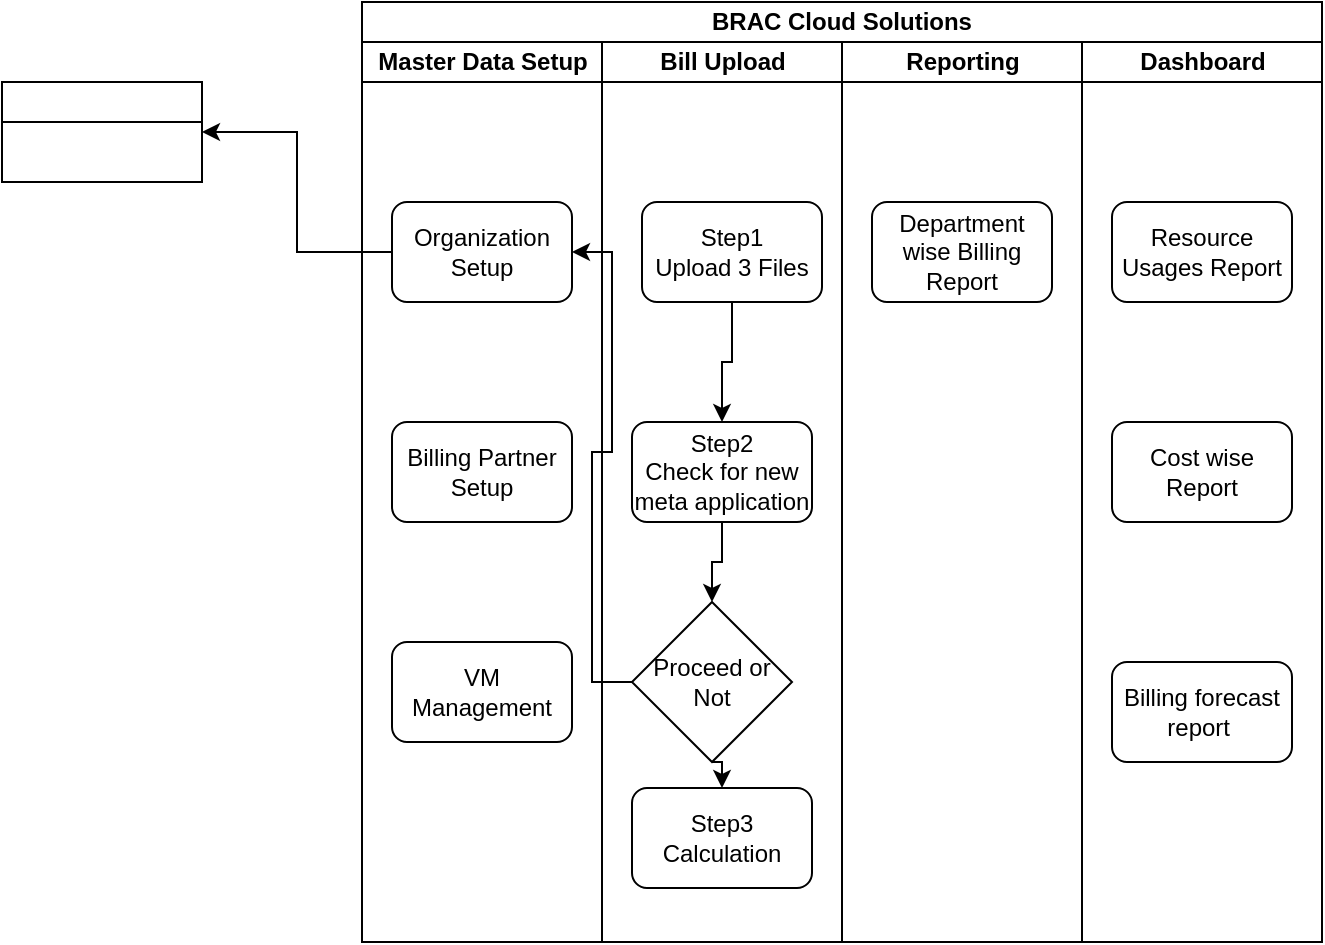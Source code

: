 <mxfile version="24.9.1">
  <diagram name="Page-1" id="Iwcb6CgbbryZW0hVcmBh">
    <mxGraphModel dx="875" dy="544" grid="1" gridSize="10" guides="1" tooltips="1" connect="1" arrows="1" fold="1" page="1" pageScale="1" pageWidth="850" pageHeight="1100" math="0" shadow="0">
      <root>
        <mxCell id="0" />
        <mxCell id="1" parent="0" />
        <mxCell id="6ETel4mcx1zIXjCM35hC-1" value="BRAC Cloud Solutions" style="swimlane;html=1;childLayout=stackLayout;resizeParent=1;resizeParentMax=0;startSize=20;whiteSpace=wrap;" vertex="1" parent="1">
          <mxGeometry x="240" y="110" width="480" height="470" as="geometry" />
        </mxCell>
        <mxCell id="6ETel4mcx1zIXjCM35hC-2" value="Master Data Setup" style="swimlane;html=1;startSize=20;" vertex="1" parent="6ETel4mcx1zIXjCM35hC-1">
          <mxGeometry y="20" width="120" height="450" as="geometry" />
        </mxCell>
        <mxCell id="6ETel4mcx1zIXjCM35hC-24" value="Organization Setup" style="rounded=1;whiteSpace=wrap;html=1;" vertex="1" parent="6ETel4mcx1zIXjCM35hC-2">
          <mxGeometry x="15" y="80" width="90" height="50" as="geometry" />
        </mxCell>
        <mxCell id="6ETel4mcx1zIXjCM35hC-25" value="Billing Partner Setup" style="rounded=1;whiteSpace=wrap;html=1;" vertex="1" parent="6ETel4mcx1zIXjCM35hC-2">
          <mxGeometry x="15" y="190" width="90" height="50" as="geometry" />
        </mxCell>
        <mxCell id="6ETel4mcx1zIXjCM35hC-29" value="VM Management" style="rounded=1;whiteSpace=wrap;html=1;" vertex="1" parent="6ETel4mcx1zIXjCM35hC-2">
          <mxGeometry x="15" y="300" width="90" height="50" as="geometry" />
        </mxCell>
        <mxCell id="6ETel4mcx1zIXjCM35hC-3" value="Bill Upload" style="swimlane;html=1;startSize=20;" vertex="1" parent="6ETel4mcx1zIXjCM35hC-1">
          <mxGeometry x="120" y="20" width="120" height="450" as="geometry" />
        </mxCell>
        <mxCell id="6ETel4mcx1zIXjCM35hC-36" style="edgeStyle=orthogonalEdgeStyle;rounded=0;orthogonalLoop=1;jettySize=auto;html=1;exitX=0.5;exitY=1;exitDx=0;exitDy=0;entryX=0.5;entryY=0;entryDx=0;entryDy=0;" edge="1" parent="6ETel4mcx1zIXjCM35hC-3" source="6ETel4mcx1zIXjCM35hC-31" target="6ETel4mcx1zIXjCM35hC-32">
          <mxGeometry relative="1" as="geometry" />
        </mxCell>
        <mxCell id="6ETel4mcx1zIXjCM35hC-31" value="Step1&lt;br&gt;Upload 3 Files" style="rounded=1;whiteSpace=wrap;html=1;" vertex="1" parent="6ETel4mcx1zIXjCM35hC-3">
          <mxGeometry x="20" y="80" width="90" height="50" as="geometry" />
        </mxCell>
        <mxCell id="6ETel4mcx1zIXjCM35hC-37" style="edgeStyle=orthogonalEdgeStyle;rounded=0;orthogonalLoop=1;jettySize=auto;html=1;exitX=0.5;exitY=1;exitDx=0;exitDy=0;entryX=0.5;entryY=0;entryDx=0;entryDy=0;" edge="1" parent="6ETel4mcx1zIXjCM35hC-3" source="6ETel4mcx1zIXjCM35hC-32" target="6ETel4mcx1zIXjCM35hC-34">
          <mxGeometry relative="1" as="geometry" />
        </mxCell>
        <mxCell id="6ETel4mcx1zIXjCM35hC-32" value="Step2&lt;br&gt;Check for new meta application" style="rounded=1;whiteSpace=wrap;html=1;" vertex="1" parent="6ETel4mcx1zIXjCM35hC-3">
          <mxGeometry x="15" y="190" width="90" height="50" as="geometry" />
        </mxCell>
        <mxCell id="6ETel4mcx1zIXjCM35hC-33" value="Step3&lt;br&gt;Calculation" style="rounded=1;whiteSpace=wrap;html=1;" vertex="1" parent="6ETel4mcx1zIXjCM35hC-3">
          <mxGeometry x="15" y="373" width="90" height="50" as="geometry" />
        </mxCell>
        <mxCell id="6ETel4mcx1zIXjCM35hC-38" style="edgeStyle=orthogonalEdgeStyle;rounded=0;orthogonalLoop=1;jettySize=auto;html=1;exitX=0.5;exitY=1;exitDx=0;exitDy=0;entryX=0.5;entryY=0;entryDx=0;entryDy=0;" edge="1" parent="6ETel4mcx1zIXjCM35hC-3" source="6ETel4mcx1zIXjCM35hC-34" target="6ETel4mcx1zIXjCM35hC-33">
          <mxGeometry relative="1" as="geometry" />
        </mxCell>
        <mxCell id="6ETel4mcx1zIXjCM35hC-34" value="Proceed or Not" style="rhombus;whiteSpace=wrap;html=1;" vertex="1" parent="6ETel4mcx1zIXjCM35hC-3">
          <mxGeometry x="15" y="280" width="80" height="80" as="geometry" />
        </mxCell>
        <mxCell id="6ETel4mcx1zIXjCM35hC-4" value="Reporting" style="swimlane;html=1;startSize=20;" vertex="1" parent="6ETel4mcx1zIXjCM35hC-1">
          <mxGeometry x="240" y="20" width="120" height="450" as="geometry">
            <mxRectangle x="240" y="20" width="40" height="460" as="alternateBounds" />
          </mxGeometry>
        </mxCell>
        <mxCell id="6ETel4mcx1zIXjCM35hC-39" value="Department wise Billing Report" style="rounded=1;whiteSpace=wrap;html=1;" vertex="1" parent="6ETel4mcx1zIXjCM35hC-4">
          <mxGeometry x="15" y="80" width="90" height="50" as="geometry" />
        </mxCell>
        <mxCell id="6ETel4mcx1zIXjCM35hC-40" value="Dashboard" style="swimlane;html=1;startSize=20;" vertex="1" parent="6ETel4mcx1zIXjCM35hC-1">
          <mxGeometry x="360" y="20" width="120" height="450" as="geometry">
            <mxRectangle x="240" y="20" width="40" height="460" as="alternateBounds" />
          </mxGeometry>
        </mxCell>
        <mxCell id="6ETel4mcx1zIXjCM35hC-41" value="Resource Usages Report" style="rounded=1;whiteSpace=wrap;html=1;" vertex="1" parent="6ETel4mcx1zIXjCM35hC-40">
          <mxGeometry x="15" y="80" width="90" height="50" as="geometry" />
        </mxCell>
        <mxCell id="6ETel4mcx1zIXjCM35hC-42" value="Cost wise Report" style="rounded=1;whiteSpace=wrap;html=1;" vertex="1" parent="6ETel4mcx1zIXjCM35hC-40">
          <mxGeometry x="15" y="190" width="90" height="50" as="geometry" />
        </mxCell>
        <mxCell id="6ETel4mcx1zIXjCM35hC-43" value="Billing forecast report&amp;nbsp;" style="rounded=1;whiteSpace=wrap;html=1;" vertex="1" parent="6ETel4mcx1zIXjCM35hC-40">
          <mxGeometry x="15" y="310" width="90" height="50" as="geometry" />
        </mxCell>
        <mxCell id="6ETel4mcx1zIXjCM35hC-35" style="edgeStyle=orthogonalEdgeStyle;rounded=0;orthogonalLoop=1;jettySize=auto;html=1;exitX=0;exitY=0.5;exitDx=0;exitDy=0;entryX=1;entryY=0.5;entryDx=0;entryDy=0;" edge="1" parent="6ETel4mcx1zIXjCM35hC-1" source="6ETel4mcx1zIXjCM35hC-34" target="6ETel4mcx1zIXjCM35hC-24">
          <mxGeometry relative="1" as="geometry" />
        </mxCell>
        <mxCell id="6ETel4mcx1zIXjCM35hC-44" value="" style="swimlane;fontStyle=0;childLayout=stackLayout;horizontal=1;startSize=20;fillColor=#ffffff;horizontalStack=0;resizeParent=1;resizeParentMax=0;resizeLast=0;collapsible=0;marginBottom=0;swimlaneFillColor=#ffffff;" vertex="1" parent="1">
          <mxGeometry x="60" y="150" width="100" height="50" as="geometry" />
        </mxCell>
        <mxCell id="6ETel4mcx1zIXjCM35hC-45" style="edgeStyle=orthogonalEdgeStyle;rounded=0;orthogonalLoop=1;jettySize=auto;html=1;exitX=0;exitY=0.5;exitDx=0;exitDy=0;entryX=1;entryY=0.5;entryDx=0;entryDy=0;" edge="1" parent="1" source="6ETel4mcx1zIXjCM35hC-24" target="6ETel4mcx1zIXjCM35hC-44">
          <mxGeometry relative="1" as="geometry" />
        </mxCell>
      </root>
    </mxGraphModel>
  </diagram>
</mxfile>
